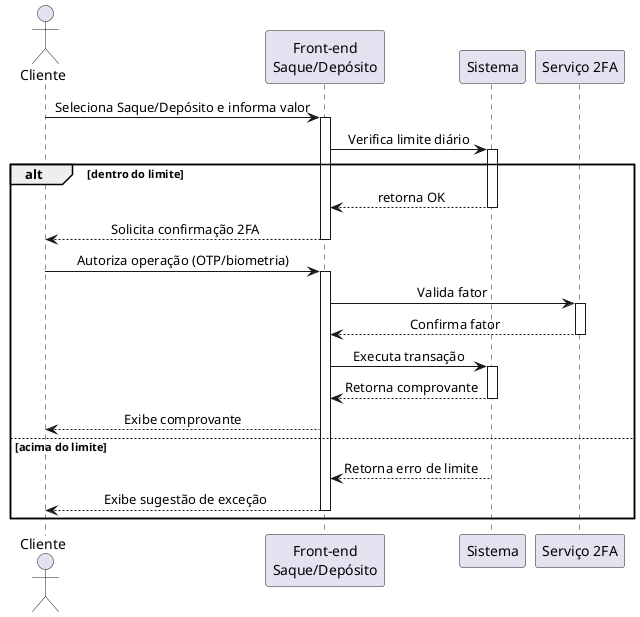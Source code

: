 @startuml case07
skinparam sequenceMessageAlign center

actor Cliente
participant "Front-end\nSaque/Depósito" as FE
participant Sistema
participant "Serviço 2FA" as MFA

Cliente -> FE: Seleciona Saque/Depósito e informa valor  
activate FE

FE -> Sistema: Verifica limite diário  
activate Sistema

alt dentro do limite
    Sistema --> FE: retorna OK
    deactivate Sistema

    FE --> Cliente: Solicita confirmação 2FA
    deactivate FE

    Cliente -> FE: Autoriza operação (OTP/biometria)
    activate FE

    FE -> MFA: Valida fator
    activate MFA

    MFA --> FE: Confirma fator
    deactivate MFA

    FE -> Sistema: Executa transação
    activate Sistema
    
    Sistema --> FE: Retorna comprovante
    deactivate Sistema

    FE --> Cliente: Exibe comprovante
else acima do limite
    Sistema --> FE: Retorna erro de limite
    FE --> Cliente: Exibe sugestão de exceção
    deactivate FE
end
@enduml
